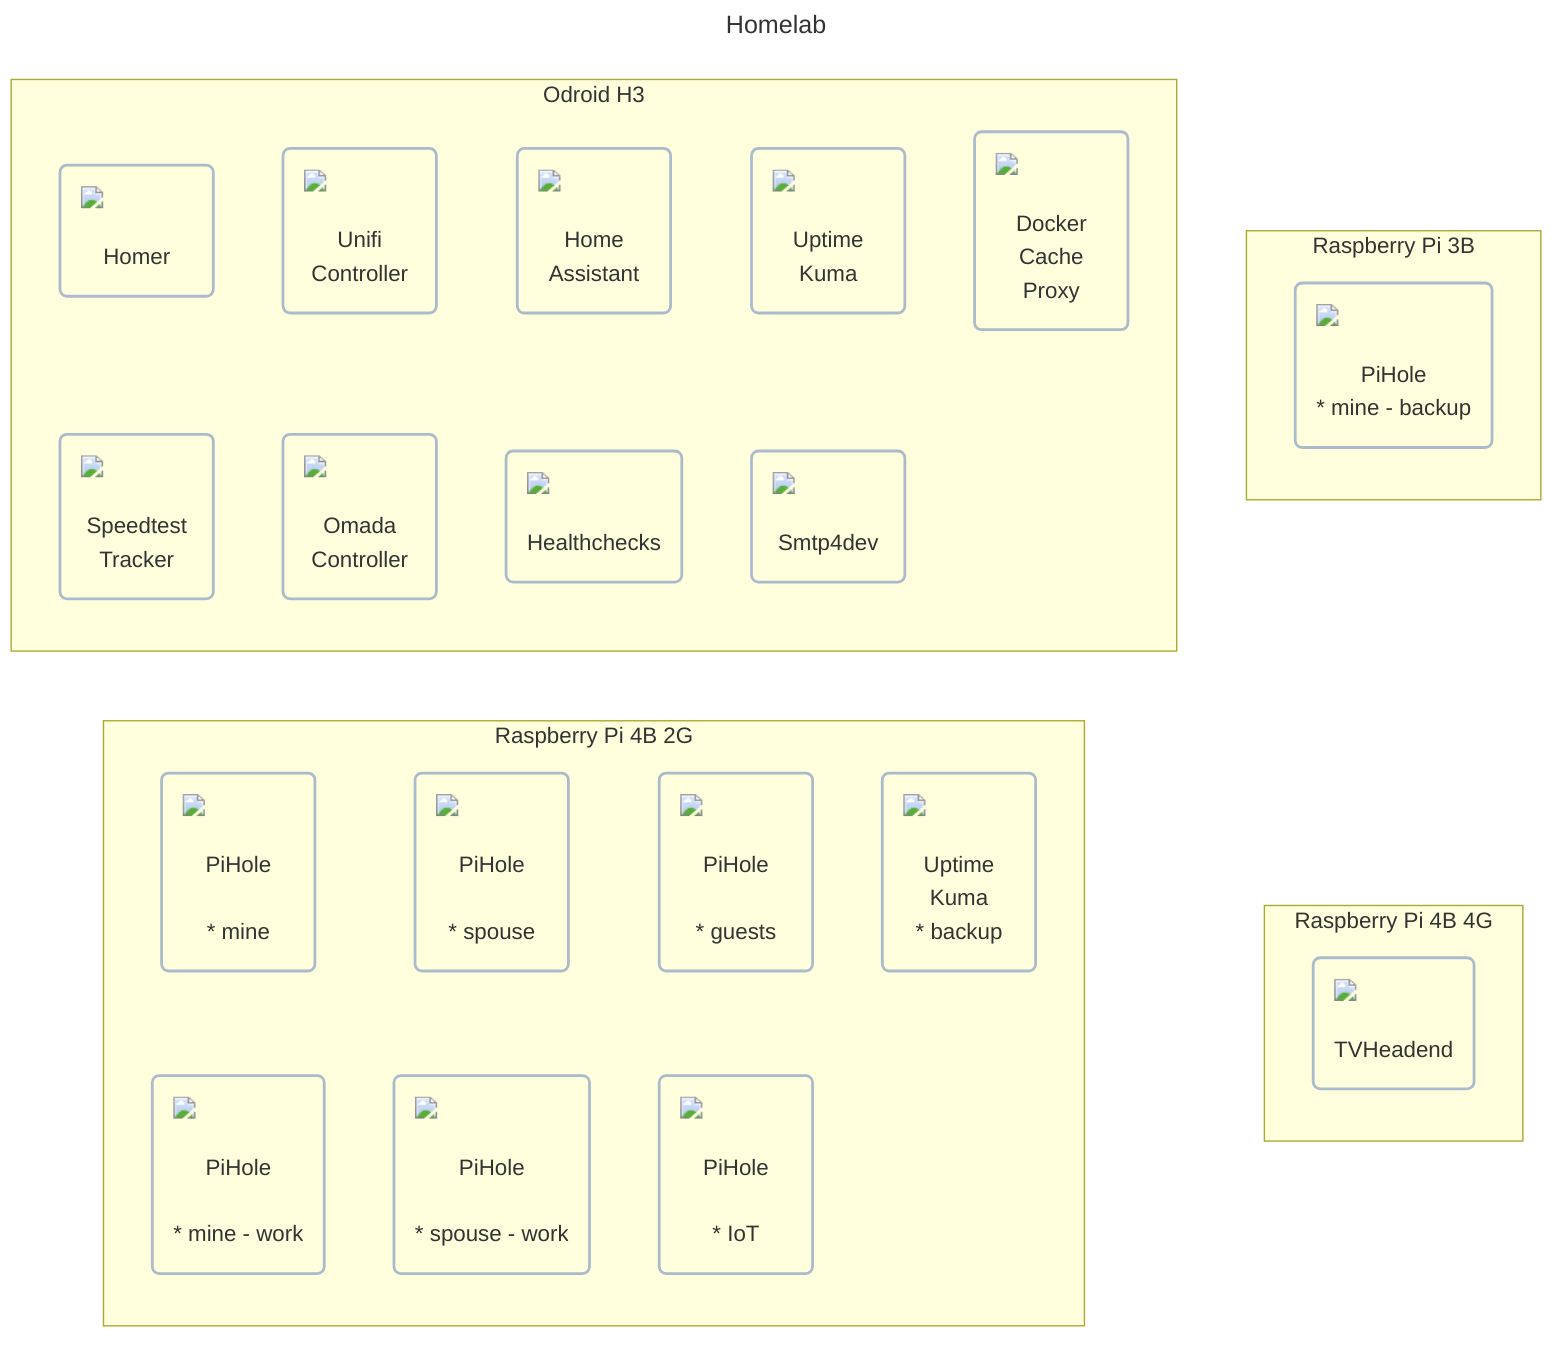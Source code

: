 ---
title: Homelab
---
%%{ init : { "theme" : "default", "flowchart" : { "curve" : "linear" }}}%%

flowchart LR
    classDef default fill:#00000000,stroke:#00000000,stroke-width:0px;
    classDef component fill:#00000000,stroke:#aabbccff,stroke-width:2px;
    classDef section fill:#00000000,stroke:#aabbccff,stroke-width:3px;

    subgraph raspberry_pi_3b["Raspberry Pi 3B"]
        pihole_mine_backup("<img src='../../../../icons/pihole.png' style='min-width:80px;max-width:80px' /><br />PiHole<br />* mine - backup")

        class pihole_mine_backup component
    end
    class raspberry_pi_3b section

    subgraph raspberry_pi_4b_2g["Raspberry Pi 4B 2G"]
        pihole_mine("<img src='../../../../icons/pihole.png' style='min-width:80px;max-width:80px' /><br />PiHole<br /> <br />* mine")
        pihole_mine_work("<img src='../../../../icons/pihole.png' style='min-width:80px;max-width:80px' /><br />PiHole<br /> <br />* mine - work")
        pihole_guests("<img src='../../../../icons/pihole.png' style='min-width:80px;max-width:80px' /><br />PiHole<br /> <br />* guests")
        pihole_iot("<img src='../../../../icons/pihole.png' style='min-width:80px;max-width:80px' /><br />PiHole<br /> <br />* IoT")
        pihole_spouse("<img src='../../../../icons/pihole.png' style='min-width:80px;max-width:80px' /><br />PiHole<br /> <br />* spouse")
        pihole_spouse_work("<img src='../../../../icons/pihole.png' style='min-width:80px;max-width:80px' /><br />PiHole<br /> <br />* spouse - work")
        uptime_kuma_backup("<img src='../../../../icons/uptime-kuma.png' style='min-width:80px;max-width:80px' /><br />Uptime<br />Kuma<br />* backup")
        hidden_1(" ")

        class pihole_guests component
        class pihole_iot component
        class pihole_mine component
        class pihole_mine_work component
        class pihole_spouse component
        class pihole_spouse_work component
        class uptime_kuma_backup component

        pihole_mine ~~~ pihole_mine_work
        pihole_spouse ~~~ pihole_spouse_work
        pihole_guests ~~~ pihole_iot
        uptime_kuma_backup ~~~ hidden_1

    end
    class raspberry_pi_4b_2g section

    subgraph raspberry_pi_4b_4g["Raspberry Pi 4B 4G"]
        tvheadend("<img src='../../../../icons/tvheadend.png' style='min-width:80px;max-width:80px' /><br />TVHeadend")

        class tvheadend component
    end
    class raspberry_pi_4b_4g section

    subgraph odroid_h3["Odroid H3"]
        docker_cache_proxy("<img src='../../../../icons/docker.png' style='min-width:80px;max-width:80px' /><br />Docker<br />Cache<br />Proxy")
        healthchecks("<img src='../../../../icons/healthchecks.png' style='min-width:80px;max-width:80px' /><br />Healthchecks")
        home_assistant("<img src='../../../../icons/home-assistant.png' style='min-width:80px;max-width:80px' /><br />Home<br />Assistant")
        homer("<img src='../../../../icons/homer.png' style='min-width:80px;max-width:80px' /><br />Homer")
        omada_controller("<img src='../../../../icons/tp-link-omada.png' style='min-width:80px;max-width:80px' /><br />Omada<br />Controller")
        smtp4dev("<img src='../../../../icons/smtp4dev.png' style='min-width:80px;max-width:80px' /><br />Smtp4dev")
        speedtest_tracker("<img src='../../../../icons/speedtest-tracker.png' style='min-width:80px;max-width:80px' /><br />Speedtest<br />Tracker")
        unifi_controller("<img src='../../../../icons/unifi.png' style='min-width:80px;max-width:80px' /><br />Unifi<br />Controller")
        uptime_kuma("<img src='../../../../icons/uptime-kuma.png' style='min-width:80px;max-width:80px' /><br />Uptime<br />Kuma")
        hidden_2(" ")

        class docker_cache_proxy component
        class healthchecks component
        class home_assistant component
        class homer component
        class omada_controller component
        class smtp4dev component
        class speedtest_tracker component
        class unifi_controller component
        class uptime_kuma component

        homer ~~~ speedtest_tracker
        unifi_controller ~~~ omada_controller
        home_assistant ~~~ healthchecks
        uptime_kuma ~~~ smtp4dev
        docker_cache_proxy ~~~ hidden_2
    end
    class odroid_h3 section

    odroid_h3 ~~~ raspberry_pi_3b
    raspberry_pi_4b_2g ~~~ raspberry_pi_4b_4g